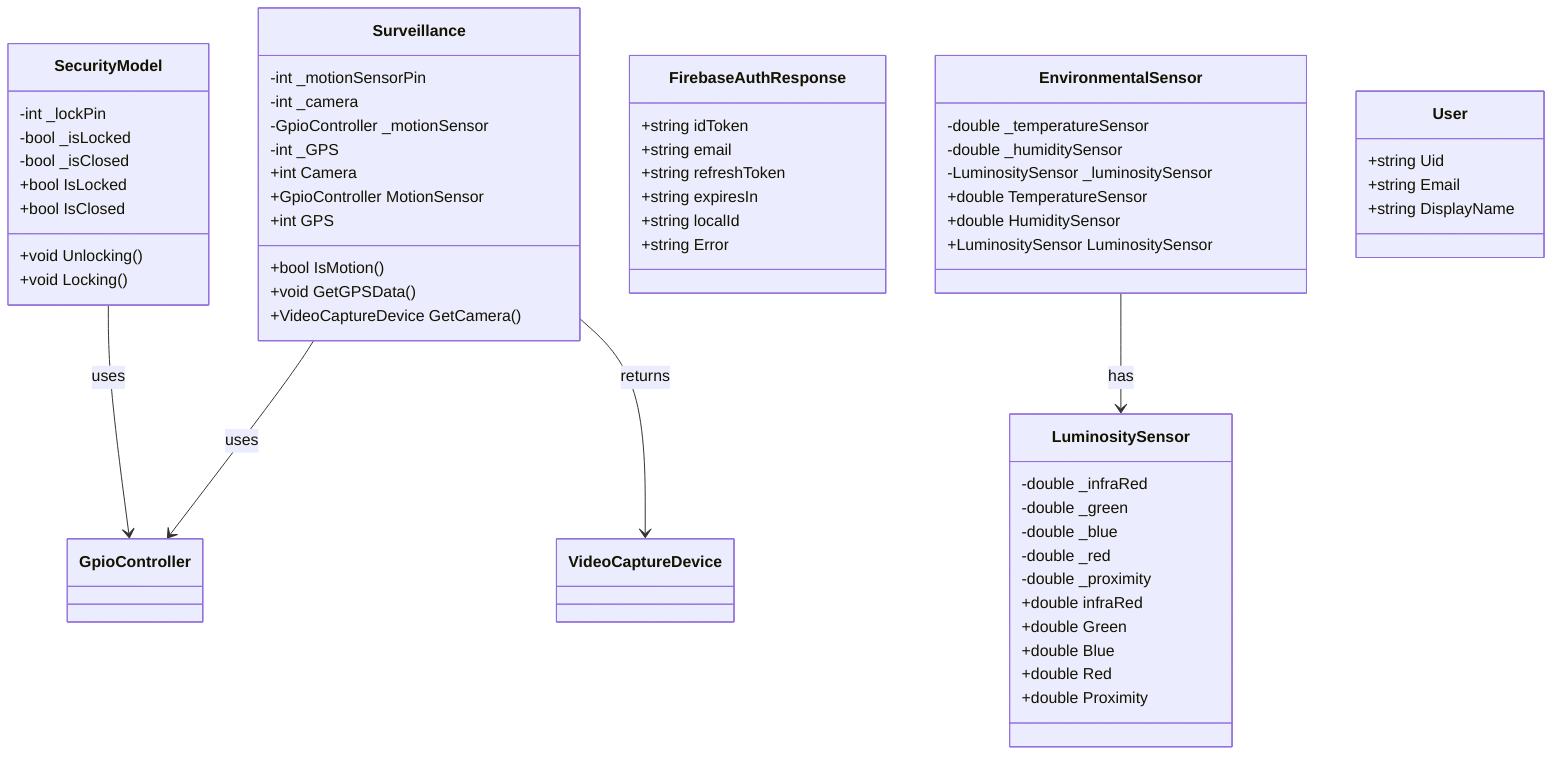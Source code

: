 classDiagram

class Surveillance {
  -int _motionSensorPin
  -int _camera
  -GpioController _motionSensor
  -int _GPS
  +int Camera
  +GpioController MotionSensor
  +int GPS
  +bool IsMotion()
  +void GetGPSData()
  +VideoCaptureDevice GetCamera()
}

class SecurityModel {
  -int _lockPin
  -bool _isLocked
  -bool _isClosed
  +bool IsLocked
  +bool IsClosed
  +void Unlocking()
  +void Locking()
}

class FirebaseAuthResponse {
  +string idToken
  +string email
  +string refreshToken
  +string expiresIn
  +string localId
  +string Error
}

class EnvironmentalSensor {
  -double _temperatureSensor
  -double _humiditySensor
  -LuminositySensor _luminositySensor
  +double TemperatureSensor
  +double HumiditySensor
  +LuminositySensor LuminositySensor
}

class LuminositySensor {
  -double _infraRed
  -double _green
  -double _blue
  -double _red
  -double _proximity
  +double infraRed
  +double Green
  +double Blue
  +double Red
  +double Proximity
}

class User {
  +string Uid
  +string Email
  +string DisplayName
}

Surveillance --> GpioController : uses
Surveillance --> VideoCaptureDevice : returns
SecurityModel --> GpioController : uses
EnvironmentalSensor --> LuminositySensor : has